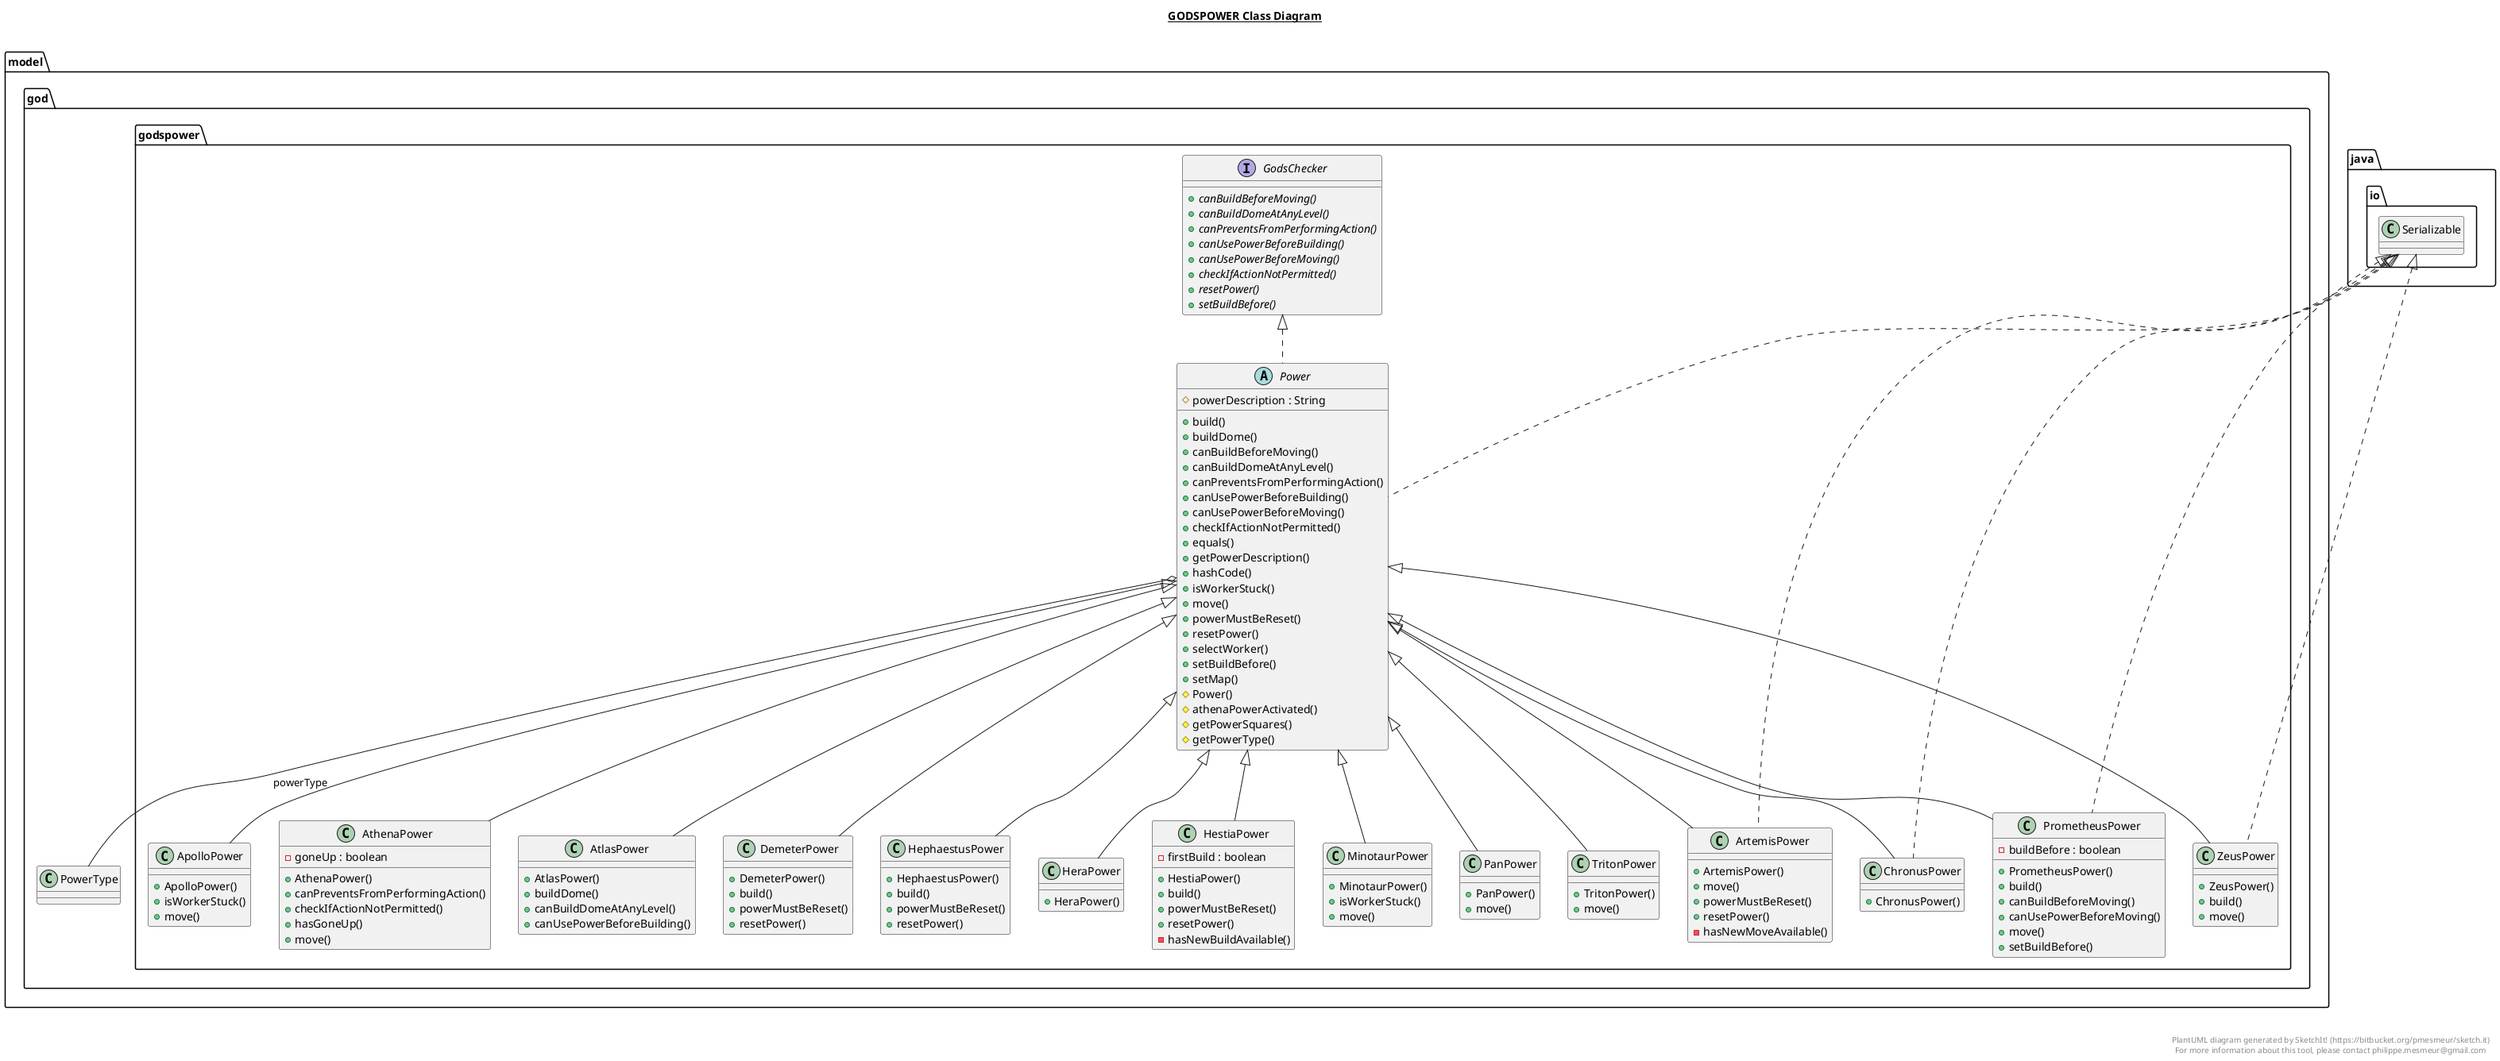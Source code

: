 @startuml

title __GODSPOWER Class Diagram__\n





            class model.god.godspower.ApolloPower {
                + ApolloPower()
                + isWorkerStuck()
                + move()
            }




  




            class model.god.godspower.ArtemisPower {
                + ArtemisPower()
                + move()
                + powerMustBeReset()
                + resetPower()
                - hasNewMoveAvailable()
            }



  


            class model.god.godspower.AthenaPower {
                - goneUp : boolean
                + AthenaPower()
                + canPreventsFromPerformingAction()
                + checkIfActionNotPermitted()
                + hasGoneUp()
                + move()
            }



  




            class model.god.godspower.AtlasPower {
                + AtlasPower()
                + buildDome()
                + canBuildDomeAtAnyLevel()
                + canUsePowerBeforeBuilding()
            }



  




            class model.god.godspower.ChronusPower {
                + ChronusPower()
            }



  



            class model.god.godspower.DemeterPower {
                + DemeterPower()
                + build()
                + powerMustBeReset()
                + resetPower()
            }



  




            interface model.god.godspower.GodsChecker {
                {abstract} + canBuildBeforeMoving()
                {abstract} + canBuildDomeAtAnyLevel()
                {abstract} + canPreventsFromPerformingAction()
                {abstract} + canUsePowerBeforeBuilding()
                {abstract} + canUsePowerBeforeMoving()
                {abstract} + checkIfActionNotPermitted()
                {abstract} + resetPower()
                {abstract} + setBuildBefore()
            }



  





            class model.god.godspower.HephaestusPower {
                + HephaestusPower()
                + build()
                + powerMustBeReset()
                + resetPower()
            }



  




            class model.god.godspower.HeraPower {
                + HeraPower()
            }



  



            class model.god.godspower.HestiaPower {
                - firstBuild : boolean
                + HestiaPower()
                + build()
                + powerMustBeReset()
                + resetPower()
                - hasNewBuildAvailable()
            }






            class model.god.godspower.MinotaurPower {
                + MinotaurPower()
                + isWorkerStuck()
                + move()
            }



  




            class model.god.godspower.PanPower {
                + PanPower()
                + move()
            }



  




            abstract class model.god.godspower.Power {
                # powerDescription : String
                + build()
                + buildDome()
                + canBuildBeforeMoving()
                + canBuildDomeAtAnyLevel()
                + canPreventsFromPerformingAction()
                + canUsePowerBeforeBuilding()
                + canUsePowerBeforeMoving()
                + checkIfActionNotPermitted()
                + equals()
                + getPowerDescription()
                + hashCode()
                + isWorkerStuck()
                + move()
                + powerMustBeReset()
                + resetPower()
                + selectWorker()
                + setBuildBefore()
                + setMap()
                # Power()
                # athenaPowerActivated()
                # getPowerSquares()
                # getPowerType()
            }



  




            class model.god.godspower.PrometheusPower {
                - buildBefore : boolean
                + PrometheusPower()
                + build()
                + canBuildBeforeMoving()
                + canUsePowerBeforeMoving()
                + move()
                + setBuildBefore()
            }







            class model.god.godspower.TritonPower {
                + TritonPower()
                + move()
            }



  



            class model.god.godspower.ZeusPower {
                + ZeusPower()
                + build()
                + move()
            }




model.god.godspower.ApolloPower -up-|> model.god.godspower.Power
model.god.godspower.ArtemisPower .up.|> java.io.Serializable
model.god.godspower.ArtemisPower -up-|> model.god.godspower.Power
model.god.godspower.AthenaPower -up-|> model.god.godspower.Power
model.god.godspower.AtlasPower -up-|> model.god.godspower.Power
model.god.godspower.ChronusPower .up.|> java.io.Serializable
model.god.godspower.ChronusPower -up-|> model.god.godspower.Power
model.god.godspower.DemeterPower -up-|> model.god.godspower.Power
model.god.godspower.HephaestusPower -up-|> model.god.godspower.Power
model.god.godspower.HeraPower -up-|> model.god.godspower.Power
model.god.godspower.HestiaPower -up-|> model.god.godspower.Power
model.god.godspower.MinotaurPower -up-|> model.god.godspower.Power
model.god.godspower.PanPower -up-|> model.god.godspower.Power
model.god.godspower.Power .up.|> model.god.godspower.GodsChecker
model.god.godspower.Power .up.|> java.io.Serializable
model.god.godspower.Power o-- model.god.PowerType : powerType
model.god.godspower.PrometheusPower .up.|> java.io.Serializable
model.god.godspower.PrometheusPower -up-|> model.god.godspower.Power
model.god.godspower.TritonPower -up-|> model.god.godspower.Power
model.god.godspower.ZeusPower .up.|> java.io.Serializable
model.god.godspower.ZeusPower -up-|> model.god.godspower.Power



right footer


PlantUML diagram generated by SketchIt! (https://bitbucket.org/pmesmeur/sketch.it)
For more information about this tool, please contact philippe.mesmeur@gmail.com
endfooter

@enduml
